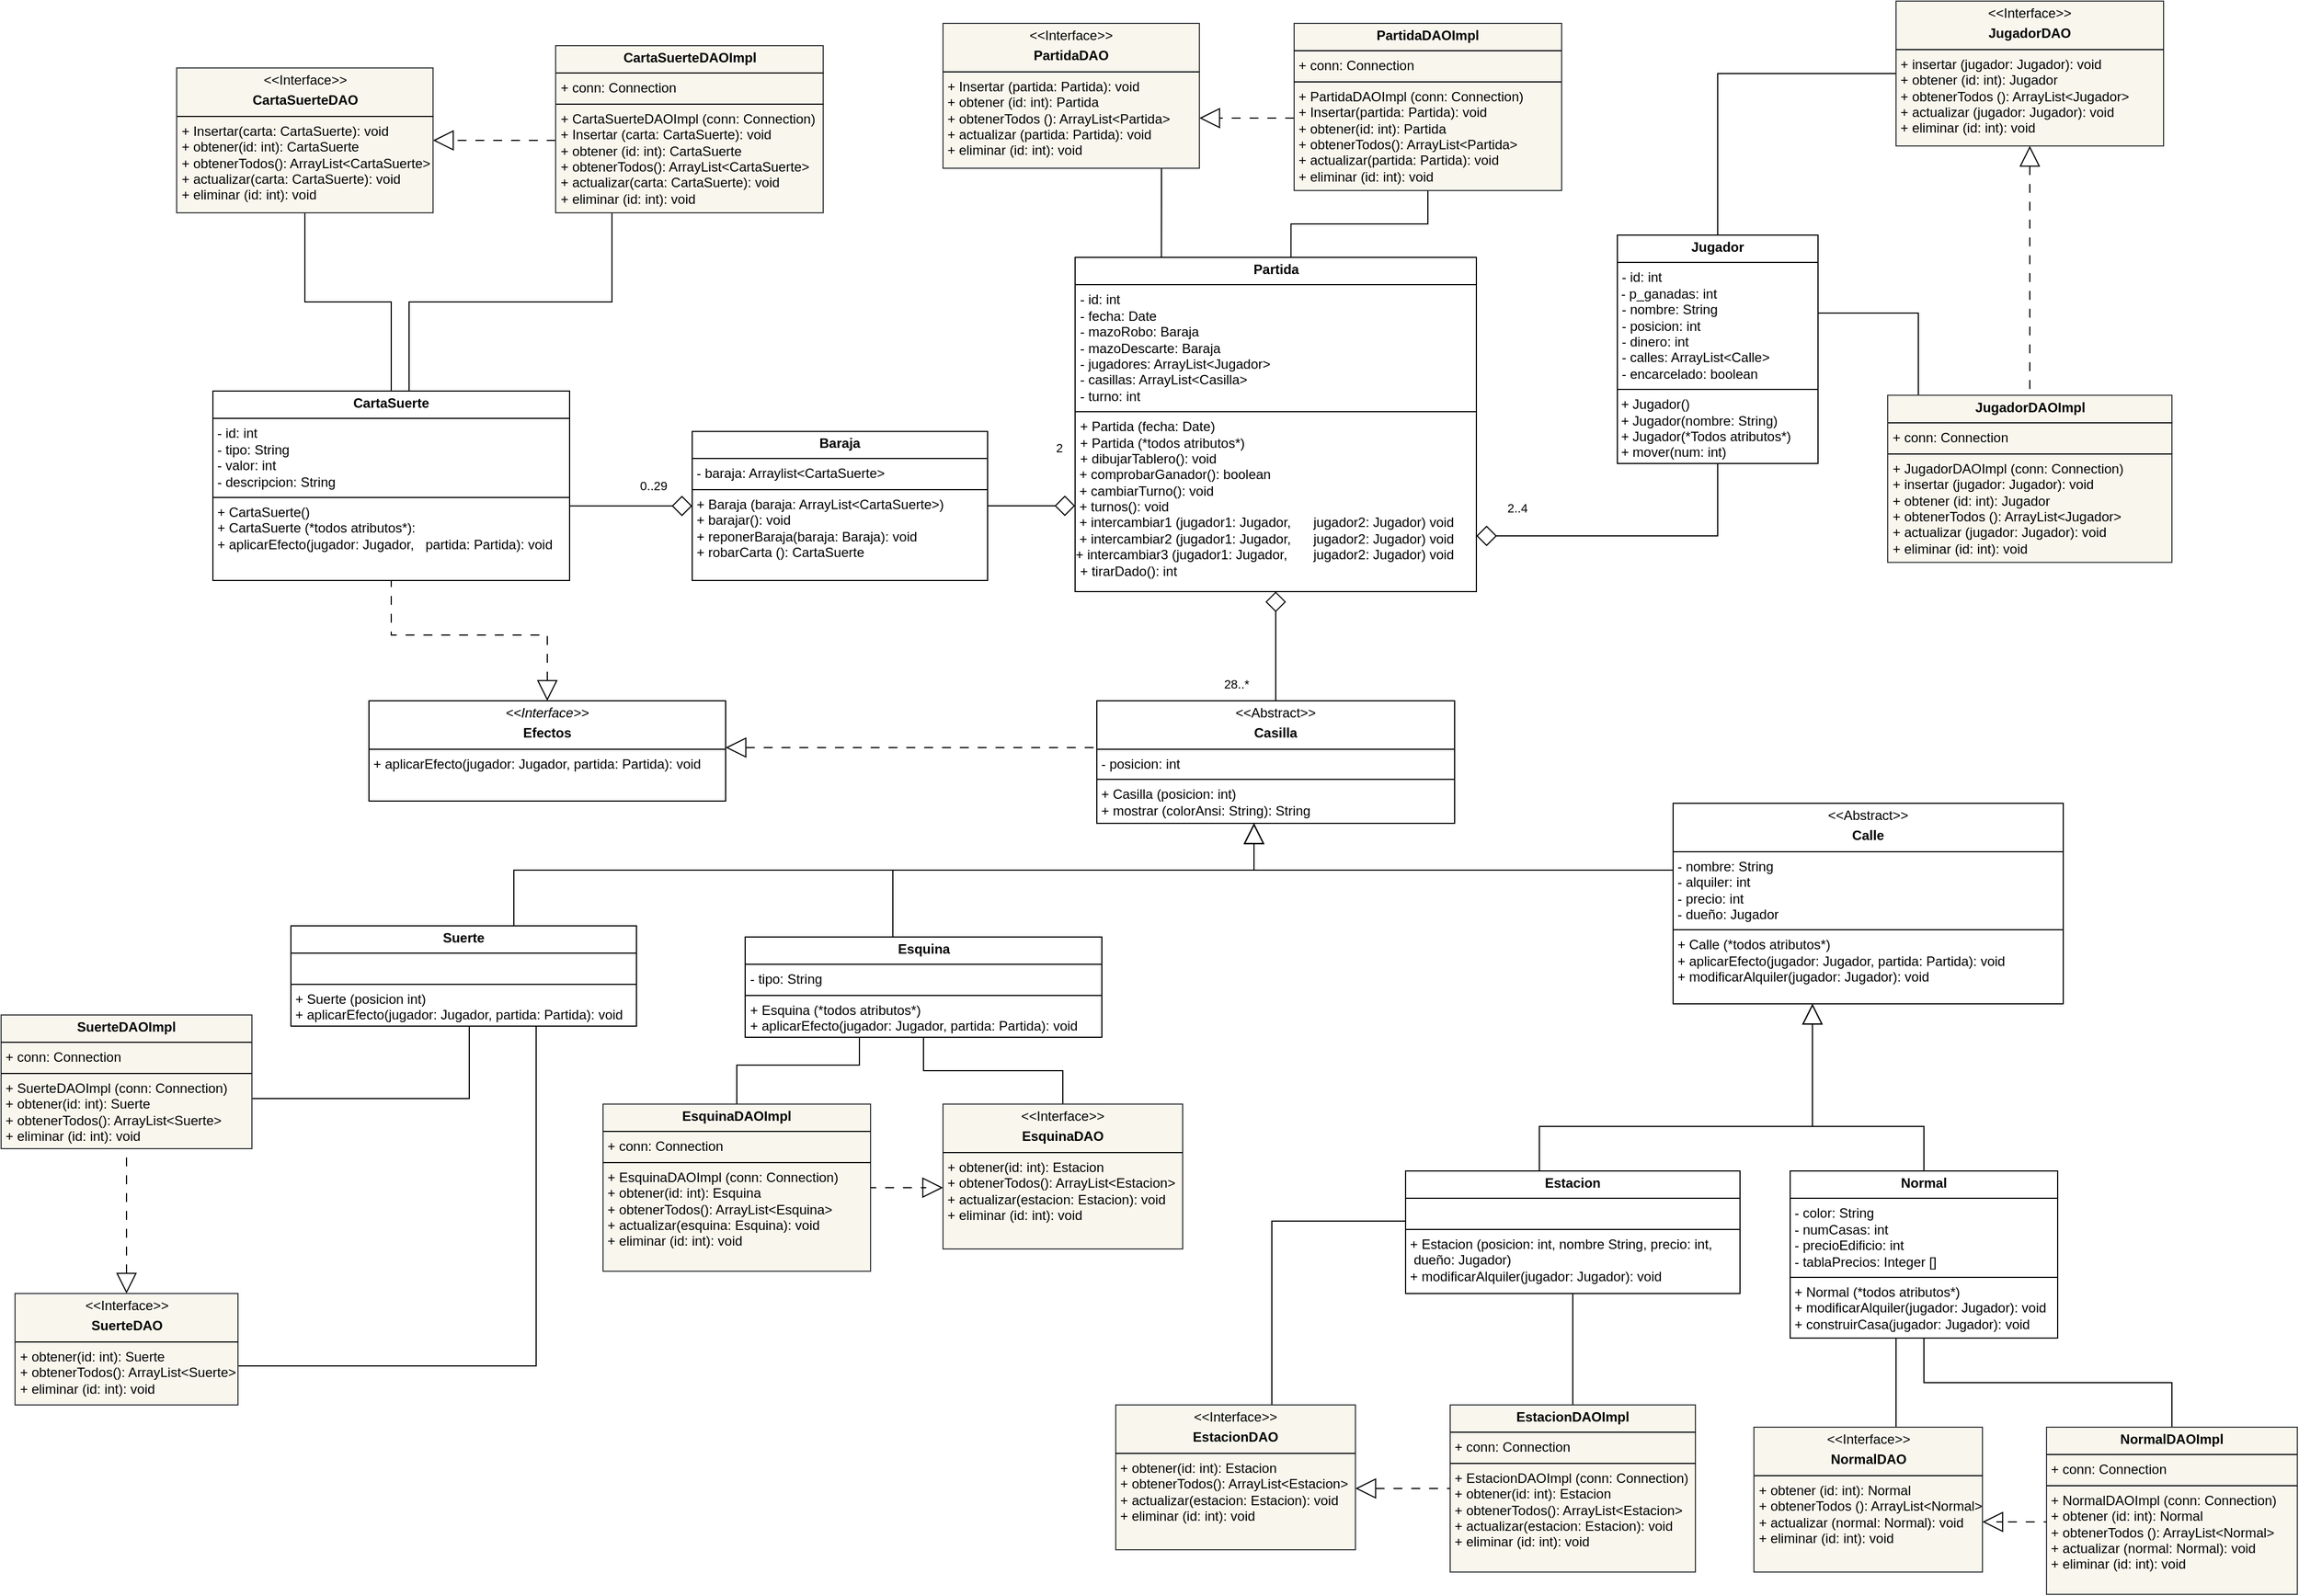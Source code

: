 <mxfile version="27.0.2">
  <diagram name="Página-1" id="XiR5am4uEXvmTYar8Qgd">
    <mxGraphModel dx="2492" dy="2010" grid="1" gridSize="10" guides="1" tooltips="1" connect="1" arrows="1" fold="1" page="1" pageScale="1" pageWidth="827" pageHeight="1169" math="0" shadow="0">
      <root>
        <mxCell id="0" />
        <mxCell id="1" parent="0" />
        <mxCell id="pmxXm__u79XP4FCr_Jww-42" style="edgeStyle=orthogonalEdgeStyle;shape=connector;rounded=0;orthogonalLoop=1;jettySize=auto;html=1;strokeColor=default;align=center;verticalAlign=middle;fontFamily=Helvetica;fontSize=11;fontColor=default;labelBackgroundColor=default;startSize=16;endArrow=none;endFill=0;endSize=16;" parent="1" source="Z4oVHTnzfggZo6-wI9r0-18" target="pmxXm__u79XP4FCr_Jww-25" edge="1">
          <mxGeometry relative="1" as="geometry">
            <Array as="points">
              <mxPoint x="830" y="-245" />
            </Array>
          </mxGeometry>
        </mxCell>
        <mxCell id="Z4oVHTnzfggZo6-wI9r0-18" value="&lt;p style=&quot;margin:0px;margin-top:4px;text-align:center;&quot;&gt;&lt;b&gt;Jugador&lt;/b&gt;&lt;/p&gt;&lt;hr size=&quot;1&quot; style=&quot;border-style:solid;&quot;&gt;&lt;p style=&quot;margin: 0px 0px 0px 4px;&quot;&gt;- id: int&lt;/p&gt;&lt;div&gt;&amp;nbsp;- p_ganadas: int&lt;/div&gt;&lt;p style=&quot;margin:0px;margin-left:4px;&quot;&gt;- nombre: String&lt;/p&gt;&lt;p style=&quot;margin:0px;margin-left:4px;&quot;&gt;- posicion: int&lt;/p&gt;&lt;p style=&quot;margin:0px;margin-left:4px;&quot;&gt;- dinero: int&lt;/p&gt;&lt;p style=&quot;margin:0px;margin-left:4px;&quot;&gt;- calles: ArrayList&amp;lt;Calle&amp;gt;&lt;/p&gt;&lt;p style=&quot;margin:0px;margin-left:4px;&quot;&gt;- encarcelado: boolean&lt;/p&gt;&lt;hr size=&quot;1&quot; style=&quot;border-style:solid;&quot;&gt;&amp;nbsp;+ Jugador()&lt;div&gt;&amp;nbsp;+ Jugador(nombre: String)&lt;br&gt;&lt;div&gt;&amp;nbsp;+ Jugador(*Todos atributos*)&lt;/div&gt;&lt;div&gt;&amp;nbsp;+ mover(num: int)&lt;p style=&quot;margin:0px;margin-left:4px;&quot;&gt;&lt;/p&gt;&lt;/div&gt;&lt;/div&gt;" style="verticalAlign=top;align=left;overflow=fill;html=1;whiteSpace=wrap;" parent="1" vertex="1">
          <mxGeometry x="740" y="-100" width="180" height="205" as="geometry" />
        </mxCell>
        <mxCell id="Z4oVHTnzfggZo6-wI9r0-19" value="&lt;p style=&quot;margin:0px;margin-top:4px;text-align:center;&quot;&gt;&lt;b&gt;CartaSuerte&lt;/b&gt;&lt;/p&gt;&lt;hr size=&quot;1&quot; style=&quot;border-style:solid;&quot;&gt;&lt;p style=&quot;margin:0px;margin-left:4px;&quot;&gt;- id: int&lt;/p&gt;&lt;p style=&quot;margin:0px;margin-left:4px;&quot;&gt;- tipo: String&lt;/p&gt;&lt;p style=&quot;margin:0px;margin-left:4px;&quot;&gt;- valor: int&lt;/p&gt;&lt;p style=&quot;margin:0px;margin-left:4px;&quot;&gt;- descripcion: String&lt;/p&gt;&lt;hr size=&quot;1&quot; style=&quot;border-style:solid;&quot;&gt;&lt;p style=&quot;margin:0px;margin-left:4px;&quot;&gt;+ CartaSuerte()&lt;/p&gt;&lt;p style=&quot;margin:0px;margin-left:4px;&quot;&gt;+ CartaSuerte (&lt;span style=&quot;background-color: initial;&quot;&gt;*todos atributos*&lt;/span&gt;&lt;span style=&quot;background-color: initial;&quot;&gt;):&lt;/span&gt;&lt;/p&gt;&lt;p style=&quot;margin:0px;margin-left:4px;&quot;&gt;+ aplicarEfecto(jugador: Jugador, &lt;span style=&quot;white-space: pre;&quot;&gt;&#x9;&lt;/span&gt;partida: Partida): void&lt;br&gt;&lt;/p&gt;&lt;p style=&quot;margin:0px;margin-left:4px;&quot;&gt;&lt;br&gt;&lt;/p&gt;&lt;p style=&quot;margin:0px;margin-left:4px;&quot;&gt;&lt;/p&gt;" style="verticalAlign=top;align=left;overflow=fill;html=1;whiteSpace=wrap;" parent="1" vertex="1">
          <mxGeometry x="-520" y="40" width="320" height="170" as="geometry" />
        </mxCell>
        <mxCell id="XypUHvtR2X1Q9s0CAqDa-8" style="edgeStyle=orthogonalEdgeStyle;shape=connector;rounded=0;orthogonalLoop=1;jettySize=auto;html=1;strokeColor=default;align=center;verticalAlign=middle;fontFamily=Helvetica;fontSize=11;fontColor=default;labelBackgroundColor=default;startSize=16;endArrow=none;endFill=1;endSize=16;startArrow=diamond;startFill=0;" parent="1" source="Z4oVHTnzfggZo6-wI9r0-20" target="Z4oVHTnzfggZo6-wI9r0-19" edge="1">
          <mxGeometry relative="1" as="geometry">
            <Array as="points">
              <mxPoint x="-90" y="153" />
              <mxPoint x="-90" y="153" />
            </Array>
          </mxGeometry>
        </mxCell>
        <mxCell id="Z4oVHTnzfggZo6-wI9r0-20" value="&lt;p style=&quot;margin:0px;margin-top:4px;text-align:center;&quot;&gt;&lt;b&gt;Baraja&lt;/b&gt;&lt;/p&gt;&lt;hr size=&quot;1&quot; style=&quot;border-style:solid;&quot;&gt;&lt;p style=&quot;margin:0px;margin-left:4px;&quot;&gt;- baraja: Arraylist&amp;lt;CartaSuerte&amp;gt;&lt;/p&gt;&lt;hr size=&quot;1&quot; style=&quot;border-style:solid;&quot;&gt;&lt;p style=&quot;margin:0px;margin-left:4px;&quot;&gt;&lt;span style=&quot;background-color: initial; color: light-dark(rgb(0, 0, 0), rgb(255, 255, 255));&quot;&gt;+ Baraja (baraja: ArrayList&amp;lt;CartaSuerte&amp;gt;)&lt;/span&gt;&lt;/p&gt;&lt;p style=&quot;margin:0px;margin-left:4px;&quot;&gt;&lt;span style=&quot;background-color: initial;&quot;&gt;+ barajar(): void&lt;/span&gt;&lt;/p&gt;&lt;p style=&quot;margin:0px;margin-left:4px;&quot;&gt;+ reponerBaraja(baraja: Baraja): void&lt;span style=&quot;background-color: initial;&quot;&gt;&lt;/span&gt;&lt;/p&gt;&lt;p style=&quot;margin:0px;margin-left:4px;&quot;&gt;+ robarCarta (): CartaSuerte&lt;/p&gt;&lt;p style=&quot;margin:0px;margin-left:4px;&quot;&gt;&lt;br&gt;&lt;/p&gt;" style="verticalAlign=top;align=left;overflow=fill;html=1;whiteSpace=wrap;" parent="1" vertex="1">
          <mxGeometry x="-90" y="76.25" width="265" height="133.75" as="geometry" />
        </mxCell>
        <mxCell id="Z4oVHTnzfggZo6-wI9r0-21" value="&lt;p style=&quot;margin:0px;margin-top:4px;text-align:center;&quot;&gt;&amp;lt;&amp;lt;Abstract&amp;gt;&amp;gt;&lt;/p&gt;&lt;p style=&quot;margin:0px;margin-top:4px;text-align:center;&quot;&gt;&lt;b&gt;Casilla&lt;/b&gt;&lt;/p&gt;&lt;hr size=&quot;1&quot; style=&quot;border-style:solid;&quot;&gt;&lt;p style=&quot;margin:0px;margin-left:4px;&quot;&gt;- posicion: int&lt;/p&gt;&lt;hr size=&quot;1&quot; style=&quot;border-style:solid;&quot;&gt;&lt;p style=&quot;margin:0px;margin-left:4px;&quot;&gt;+ Casilla (posicion: int)&lt;/p&gt;&lt;p style=&quot;margin:0px;margin-left:4px;&quot;&gt;+ mostrar (colorAnsi: String): String&lt;/p&gt;" style="verticalAlign=top;align=left;overflow=fill;html=1;whiteSpace=wrap;" parent="1" vertex="1">
          <mxGeometry x="273" y="318" width="321" height="110" as="geometry" />
        </mxCell>
        <mxCell id="XypUHvtR2X1Q9s0CAqDa-2" style="edgeStyle=orthogonalEdgeStyle;rounded=0;orthogonalLoop=1;jettySize=auto;html=1;endArrow=block;endFill=0;endSize=16;startSize=16;" parent="1" source="Z4oVHTnzfggZo6-wI9r0-22" target="Z4oVHTnzfggZo6-wI9r0-21" edge="1">
          <mxGeometry relative="1" as="geometry">
            <Array as="points">
              <mxPoint x="-250" y="470" />
              <mxPoint x="414" y="470" />
            </Array>
          </mxGeometry>
        </mxCell>
        <mxCell id="pmxXm__u79XP4FCr_Jww-46" value="" style="edgeStyle=orthogonalEdgeStyle;shape=connector;rounded=0;orthogonalLoop=1;jettySize=auto;html=1;strokeColor=default;align=center;verticalAlign=middle;fontFamily=Helvetica;fontSize=11;fontColor=default;labelBackgroundColor=default;startSize=16;endArrow=none;endFill=0;endSize=16;" parent="1" source="Z4oVHTnzfggZo6-wI9r0-22" target="pmxXm__u79XP4FCr_Jww-33" edge="1">
          <mxGeometry relative="1" as="geometry">
            <Array as="points">
              <mxPoint x="-230" y="915" />
            </Array>
          </mxGeometry>
        </mxCell>
        <mxCell id="Z4oVHTnzfggZo6-wI9r0-22" value="&lt;p style=&quot;margin:0px;margin-top:4px;text-align:center;&quot;&gt;&lt;b&gt;Suerte&lt;/b&gt;&lt;/p&gt;&lt;hr size=&quot;1&quot; style=&quot;border-style:solid;&quot;&gt;&lt;p style=&quot;margin:0px;margin-left:4px;&quot;&gt;&lt;br&gt;&lt;/p&gt;&lt;hr size=&quot;1&quot; style=&quot;border-style:solid;&quot;&gt;&lt;p style=&quot;margin:0px;margin-left:4px;&quot;&gt;+ Suerte (posicion int)&lt;/p&gt;&lt;p style=&quot;margin:0px;margin-left:4px;&quot;&gt;+ aplicarEfecto(jugador: Jugador, partida: Partida): void&lt;br&gt;&lt;br&gt;&lt;br&gt;&lt;/p&gt;&lt;p style=&quot;margin:0px;margin-left:4px;&quot;&gt;&lt;/p&gt;" style="verticalAlign=top;align=left;overflow=fill;html=1;whiteSpace=wrap;" parent="1" vertex="1">
          <mxGeometry x="-450" y="520" width="310" height="90" as="geometry" />
        </mxCell>
        <mxCell id="XypUHvtR2X1Q9s0CAqDa-3" style="edgeStyle=orthogonalEdgeStyle;shape=connector;rounded=0;orthogonalLoop=1;jettySize=auto;html=1;strokeColor=default;align=center;verticalAlign=middle;fontFamily=Helvetica;fontSize=11;fontColor=default;labelBackgroundColor=default;startSize=16;endArrow=block;endFill=0;endSize=16;" parent="1" source="Z4oVHTnzfggZo6-wI9r0-23" target="Z4oVHTnzfggZo6-wI9r0-21" edge="1">
          <mxGeometry relative="1" as="geometry">
            <Array as="points">
              <mxPoint x="90" y="470" />
              <mxPoint x="414" y="470" />
            </Array>
          </mxGeometry>
        </mxCell>
        <mxCell id="pmxXm__u79XP4FCr_Jww-44" style="edgeStyle=orthogonalEdgeStyle;shape=connector;rounded=0;orthogonalLoop=1;jettySize=auto;html=1;strokeColor=default;align=center;verticalAlign=middle;fontFamily=Helvetica;fontSize=11;fontColor=default;labelBackgroundColor=default;startSize=16;endArrow=none;endFill=0;endSize=16;" parent="1" source="Z4oVHTnzfggZo6-wI9r0-23" target="pmxXm__u79XP4FCr_Jww-31" edge="1">
          <mxGeometry relative="1" as="geometry" />
        </mxCell>
        <mxCell id="Z4oVHTnzfggZo6-wI9r0-23" value="&lt;p style=&quot;margin:0px;margin-top:4px;text-align:center;&quot;&gt;&lt;b&gt;Esquina&lt;/b&gt;&lt;/p&gt;&lt;hr size=&quot;1&quot; style=&quot;border-style:solid;&quot;&gt;&lt;p style=&quot;margin:0px;margin-left:4px;&quot;&gt;- tipo: String&lt;/p&gt;&lt;hr size=&quot;1&quot; style=&quot;border-style:solid;&quot;&gt;&lt;p style=&quot;margin:0px;margin-left:4px;&quot;&gt;+ Esquina (&lt;span style=&quot;background-color: initial;&quot;&gt;*todos atributos*&lt;/span&gt;&lt;span style=&quot;background-color: initial;&quot;&gt;)&lt;/span&gt;&lt;/p&gt;&lt;p style=&quot;margin:0px;margin-left:4px;&quot;&gt;+ aplicarEfecto(jugador: Jugador, partida: Partida): void&lt;br&gt;&lt;br&gt;&lt;/p&gt;&lt;p style=&quot;margin:0px;margin-left:4px;&quot;&gt;&lt;/p&gt;" style="verticalAlign=top;align=left;overflow=fill;html=1;whiteSpace=wrap;" parent="1" vertex="1">
          <mxGeometry x="-42.5" y="530" width="320" height="90" as="geometry" />
        </mxCell>
        <mxCell id="XypUHvtR2X1Q9s0CAqDa-4" style="edgeStyle=orthogonalEdgeStyle;shape=connector;rounded=0;orthogonalLoop=1;jettySize=auto;html=1;strokeColor=default;align=center;verticalAlign=middle;fontFamily=Helvetica;fontSize=11;fontColor=default;labelBackgroundColor=default;startSize=16;endArrow=block;endFill=0;endSize=16;" parent="1" source="Z4oVHTnzfggZo6-wI9r0-24" target="Z4oVHTnzfggZo6-wI9r0-21" edge="1">
          <mxGeometry relative="1" as="geometry">
            <Array as="points">
              <mxPoint x="414" y="470" />
            </Array>
          </mxGeometry>
        </mxCell>
        <mxCell id="Z4oVHTnzfggZo6-wI9r0-24" value="&lt;p style=&quot;margin:0px;margin-top:4px;text-align:center;&quot;&gt;&amp;lt;&amp;lt;Abstract&amp;gt;&amp;gt;&lt;/p&gt;&lt;p style=&quot;margin:0px;margin-top:4px;text-align:center;&quot;&gt;&lt;b&gt;Calle&lt;/b&gt;&lt;/p&gt;&lt;hr size=&quot;1&quot; style=&quot;border-style:solid;&quot;&gt;&lt;p style=&quot;margin:0px;margin-left:4px;&quot;&gt;- nombre: String&lt;/p&gt;&lt;p style=&quot;margin:0px;margin-left:4px;&quot;&gt;- alquiler: int&lt;/p&gt;&lt;p style=&quot;margin:0px;margin-left:4px;&quot;&gt;- precio: int&lt;/p&gt;&lt;p style=&quot;margin:0px;margin-left:4px;&quot;&gt;- dueño: Jugador&lt;/p&gt;&lt;hr size=&quot;1&quot; style=&quot;border-style:solid;&quot;&gt;&lt;p style=&quot;margin:0px;margin-left:4px;&quot;&gt;+ Calle (&lt;span style=&quot;background-color: initial;&quot;&gt;*todos atributos*&lt;/span&gt;&lt;span style=&quot;background-color: initial;&quot;&gt;)&lt;/span&gt;&lt;/p&gt;&lt;p style=&quot;margin:0px;margin-left:4px;&quot;&gt;+ aplicarEfecto(jugador: Jugador, partida: Partida): void&lt;span style=&quot;background-color: initial;&quot;&gt;&lt;/span&gt;&lt;/p&gt;&lt;p style=&quot;margin:0px;margin-left:4px;&quot;&gt;+ modificarAlquiler(jugador: Jugador): void&lt;/p&gt;&lt;p style=&quot;margin:0px;margin-left:4px;&quot;&gt;&lt;br&gt;&lt;/p&gt;" style="verticalAlign=top;align=left;overflow=fill;html=1;whiteSpace=wrap;" parent="1" vertex="1">
          <mxGeometry x="790" y="410" width="350" height="180" as="geometry" />
        </mxCell>
        <mxCell id="XypUHvtR2X1Q9s0CAqDa-5" style="edgeStyle=orthogonalEdgeStyle;shape=connector;rounded=0;orthogonalLoop=1;jettySize=auto;html=1;strokeColor=default;align=center;verticalAlign=middle;fontFamily=Helvetica;fontSize=11;fontColor=default;labelBackgroundColor=default;startSize=16;endArrow=block;endFill=0;endSize=16;" parent="1" source="Z4oVHTnzfggZo6-wI9r0-25" target="Z4oVHTnzfggZo6-wI9r0-24" edge="1">
          <mxGeometry relative="1" as="geometry">
            <mxPoint x="420" y="650" as="targetPoint" />
            <Array as="points">
              <mxPoint x="670" y="700" />
              <mxPoint x="915" y="700" />
            </Array>
          </mxGeometry>
        </mxCell>
        <mxCell id="pmxXm__u79XP4FCr_Jww-48" style="edgeStyle=orthogonalEdgeStyle;shape=connector;rounded=0;orthogonalLoop=1;jettySize=auto;html=1;strokeColor=default;align=center;verticalAlign=middle;fontFamily=Helvetica;fontSize=11;fontColor=default;labelBackgroundColor=default;startSize=16;endArrow=none;endFill=0;endSize=16;" parent="1" source="Z4oVHTnzfggZo6-wI9r0-25" target="pmxXm__u79XP4FCr_Jww-29" edge="1">
          <mxGeometry relative="1" as="geometry">
            <Array as="points">
              <mxPoint x="430" y="785" />
            </Array>
          </mxGeometry>
        </mxCell>
        <mxCell id="Z4oVHTnzfggZo6-wI9r0-25" value="&lt;p style=&quot;margin:0px;margin-top:4px;text-align:center;&quot;&gt;&lt;b&gt;Estacion&lt;/b&gt;&lt;/p&gt;&lt;hr size=&quot;1&quot; style=&quot;border-style:solid;&quot;&gt;&lt;p style=&quot;margin:0px;margin-left:4px;&quot;&gt;&lt;br&gt;&lt;/p&gt;&lt;hr size=&quot;1&quot; style=&quot;border-style:solid;&quot;&gt;&lt;p style=&quot;margin:0px;margin-left:4px;&quot;&gt;+ Estacion (posicion: int, nombre String, precio: int,&amp;nbsp; &amp;nbsp; &amp;nbsp; &amp;nbsp;dueño: Jugador)&lt;/p&gt;&lt;p style=&quot;margin:0px;margin-left:4px;&quot;&gt;+ modificarAlquiler(jugador: Jugador): void&lt;/p&gt;&lt;p style=&quot;margin:0px;margin-left:4px;&quot;&gt;&lt;br&gt;&lt;/p&gt;&lt;p style=&quot;margin:0px;margin-left:4px;&quot;&gt;&lt;/p&gt;" style="verticalAlign=top;align=left;overflow=fill;html=1;whiteSpace=wrap;" parent="1" vertex="1">
          <mxGeometry x="550" y="740" width="300" height="110" as="geometry" />
        </mxCell>
        <mxCell id="XypUHvtR2X1Q9s0CAqDa-6" style="edgeStyle=orthogonalEdgeStyle;shape=connector;rounded=0;orthogonalLoop=1;jettySize=auto;html=1;strokeColor=default;align=center;verticalAlign=middle;fontFamily=Helvetica;fontSize=11;fontColor=default;labelBackgroundColor=default;startSize=16;endArrow=block;endFill=0;endSize=16;" parent="1" source="Z4oVHTnzfggZo6-wI9r0-27" target="Z4oVHTnzfggZo6-wI9r0-24" edge="1">
          <mxGeometry relative="1" as="geometry">
            <mxPoint x="420" y="650" as="targetPoint" />
            <Array as="points">
              <mxPoint x="1015" y="700" />
              <mxPoint x="915" y="700" />
            </Array>
          </mxGeometry>
        </mxCell>
        <mxCell id="pmxXm__u79XP4FCr_Jww-50" value="" style="edgeStyle=orthogonalEdgeStyle;shape=connector;rounded=0;orthogonalLoop=1;jettySize=auto;html=1;strokeColor=default;align=center;verticalAlign=middle;fontFamily=Helvetica;fontSize=11;fontColor=default;labelBackgroundColor=default;startSize=16;endArrow=none;endFill=0;endSize=16;" parent="1" source="Z4oVHTnzfggZo6-wI9r0-27" target="pmxXm__u79XP4FCr_Jww-27" edge="1">
          <mxGeometry relative="1" as="geometry">
            <Array as="points">
              <mxPoint x="990" y="925" />
              <mxPoint x="990" y="925" />
            </Array>
          </mxGeometry>
        </mxCell>
        <mxCell id="Z4oVHTnzfggZo6-wI9r0-27" value="&lt;p style=&quot;margin:0px;margin-top:4px;text-align:center;&quot;&gt;&lt;b&gt;Normal&lt;/b&gt;&lt;/p&gt;&lt;hr size=&quot;1&quot; style=&quot;border-style:solid;&quot;&gt;&lt;p style=&quot;margin:0px;margin-left:4px;&quot;&gt;- color: String&lt;/p&gt;&lt;p style=&quot;margin:0px;margin-left:4px;&quot;&gt;- numCasas: int&lt;/p&gt;&lt;p style=&quot;margin:0px;margin-left:4px;&quot;&gt;- precioEdificio: int&lt;/p&gt;&lt;p style=&quot;margin:0px;margin-left:4px;&quot;&gt;- tablaPrecios: Integer []&lt;/p&gt;&lt;hr size=&quot;1&quot; style=&quot;border-style:solid;&quot;&gt;&lt;p style=&quot;margin:0px;margin-left:4px;&quot;&gt;+ Normal (&lt;span style=&quot;background-color: initial;&quot;&gt;*todos atributos*&lt;/span&gt;&lt;span style=&quot;background-color: initial;&quot;&gt;)&lt;/span&gt;&lt;/p&gt;&lt;p style=&quot;margin:0px;margin-left:4px;&quot;&gt;+ modificarAlquiler(jugador: Jugador): void&lt;/p&gt;&lt;p style=&quot;margin:0px;margin-left:4px;&quot;&gt;+ construirCasa(jugador: Jugador): void&lt;/p&gt;&lt;p style=&quot;margin:0px;margin-left:4px;&quot;&gt;&lt;br&gt;&lt;/p&gt;" style="verticalAlign=top;align=left;overflow=fill;html=1;whiteSpace=wrap;" parent="1" vertex="1">
          <mxGeometry x="895" y="740" width="240" height="150" as="geometry" />
        </mxCell>
        <mxCell id="XypUHvtR2X1Q9s0CAqDa-9" style="edgeStyle=orthogonalEdgeStyle;shape=connector;rounded=0;orthogonalLoop=1;jettySize=auto;html=1;strokeColor=default;align=center;verticalAlign=middle;fontFamily=Helvetica;fontSize=11;fontColor=default;labelBackgroundColor=default;startSize=16;endArrow=none;endFill=1;endSize=16;startArrow=diamond;startFill=0;" parent="1" source="_DOTibDQbM-wBAo8qjBx-1" target="Z4oVHTnzfggZo6-wI9r0-20" edge="1">
          <mxGeometry relative="1" as="geometry">
            <Array as="points">
              <mxPoint x="210" y="143" />
              <mxPoint x="210" y="143" />
            </Array>
          </mxGeometry>
        </mxCell>
        <mxCell id="XypUHvtR2X1Q9s0CAqDa-10" value="" style="edgeStyle=orthogonalEdgeStyle;shape=connector;rounded=0;orthogonalLoop=1;jettySize=auto;html=1;strokeColor=default;align=center;verticalAlign=middle;fontFamily=Helvetica;fontSize=11;fontColor=default;labelBackgroundColor=default;startSize=16;endArrow=none;endFill=1;endSize=16;startFill=0;startArrow=diamond;" parent="1" source="_DOTibDQbM-wBAo8qjBx-1" target="Z4oVHTnzfggZo6-wI9r0-21" edge="1">
          <mxGeometry relative="1" as="geometry" />
        </mxCell>
        <mxCell id="XypUHvtR2X1Q9s0CAqDa-11" style="edgeStyle=orthogonalEdgeStyle;shape=connector;rounded=0;orthogonalLoop=1;jettySize=auto;html=1;strokeColor=default;align=center;verticalAlign=middle;fontFamily=Helvetica;fontSize=11;fontColor=default;labelBackgroundColor=default;startSize=16;endArrow=diamond;endFill=0;endSize=16;startFill=0;startArrow=none;" parent="1" source="Z4oVHTnzfggZo6-wI9r0-18" target="_DOTibDQbM-wBAo8qjBx-1" edge="1">
          <mxGeometry relative="1" as="geometry">
            <mxPoint x="600" y="150" as="targetPoint" />
            <Array as="points">
              <mxPoint x="510" y="170" />
              <mxPoint x="510" y="170" />
            </Array>
          </mxGeometry>
        </mxCell>
        <mxCell id="_DOTibDQbM-wBAo8qjBx-1" value="&lt;p style=&quot;margin:0px;margin-top:4px;text-align:center;&quot;&gt;&lt;b&gt;Partida&lt;/b&gt;&lt;/p&gt;&lt;hr size=&quot;1&quot; style=&quot;border-style:solid;&quot;&gt;&lt;p style=&quot;margin:0px;margin-left:4px;&quot;&gt;- id: int&lt;/p&gt;&lt;p style=&quot;margin:0px;margin-left:4px;&quot;&gt;- fecha: Date&lt;/p&gt;&lt;p style=&quot;margin:0px;margin-left:4px;&quot;&gt;- mazoRobo: Baraja&lt;/p&gt;&lt;p style=&quot;margin:0px;margin-left:4px;&quot;&gt;- mazoDescarte: Baraja&lt;/p&gt;&lt;p style=&quot;margin:0px;margin-left:4px;&quot;&gt;- jugadores: ArrayList&amp;lt;Jugador&amp;gt;&lt;/p&gt;&lt;p style=&quot;margin:0px;margin-left:4px;&quot;&gt;- casillas: ArrayList&amp;lt;Casilla&amp;gt;&lt;/p&gt;&lt;p style=&quot;margin:0px;margin-left:4px;&quot;&gt;- turno: int&lt;/p&gt;&lt;hr size=&quot;1&quot; style=&quot;border-style:solid;&quot;&gt;&lt;p style=&quot;margin:0px;margin-left:4px;&quot;&gt;+ Partida (fecha: Date)&lt;/p&gt;&lt;p style=&quot;margin:0px;margin-left:4px;&quot;&gt;+ Partida (*todos atributos*)&lt;/p&gt;&lt;p style=&quot;margin: 0px 0px 0px 4px;&quot;&gt;+ dibujarTablero(): void&lt;/p&gt;&lt;div&gt;&amp;nbsp;+ comprobarGanador(): boolean&lt;/div&gt;&lt;div&gt;&amp;nbsp;+&lt;span style=&quot;background-color: transparent; color: light-dark(rgb(0, 0, 0), rgb(255, 255, 255));&quot;&gt;&amp;nbsp;cambiarTurno(): void&lt;/span&gt;&lt;/div&gt;&lt;div&gt;&lt;span style=&quot;background-color: transparent; color: light-dark(rgb(0, 0, 0), rgb(255, 255, 255));&quot;&gt;&amp;nbsp;+ turnos(): void&lt;/span&gt;&lt;/div&gt;&lt;div&gt;&amp;nbsp;+ intercambiar1 (jugador1: Jugador, &lt;span style=&quot;white-space: pre;&quot;&gt;&#x9;&lt;/span&gt;jugador2: Jugador) void&lt;/div&gt;&lt;div&gt;&amp;nbsp;&lt;span style=&quot;background-color: transparent; color: light-dark(rgb(0, 0, 0), rgb(255, 255, 255));&quot;&gt;+ intercambiar2 (jugador1: Jugador,&lt;/span&gt;&lt;span style=&quot;background-color: transparent; color: light-dark(rgb(0, 0, 0), rgb(255, 255, 255));&quot;&gt;&amp;nbsp;&lt;/span&gt;&lt;span style=&quot;background-color: transparent; color: light-dark(rgb(0, 0, 0), rgb(255, 255, 255)); white-space: pre;&quot;&gt;&#x9;&lt;/span&gt;&lt;span style=&quot;background-color: transparent; color: light-dark(rgb(0, 0, 0), rgb(255, 255, 255));&quot;&gt;jugador2: Jugador) void&lt;/span&gt;&lt;/div&gt;&lt;div&gt;+ intercambiar3 (jugador1: Jugador,&amp;nbsp;&lt;span style=&quot;white-space: pre;&quot;&gt;&#x9;&lt;/span&gt;jugador2: Jugador) void&lt;span style=&quot;background-color: transparent; color: light-dark(rgb(0, 0, 0), rgb(255, 255, 255));&quot;&gt;&lt;/span&gt;&lt;/div&gt;&lt;p style=&quot;margin:0px;margin-left:4px;&quot;&gt;+ tirarDado(): int&lt;/p&gt;&lt;p style=&quot;margin:0px;margin-left:4px;&quot;&gt;&lt;br&gt;&lt;/p&gt;&lt;p style=&quot;margin:0px;margin-left:4px;&quot;&gt;&lt;br&gt;&lt;/p&gt;" style="verticalAlign=top;align=left;overflow=fill;html=1;whiteSpace=wrap;" parent="1" vertex="1">
          <mxGeometry x="253.5" y="-80" width="360" height="300" as="geometry" />
        </mxCell>
        <mxCell id="XypUHvtR2X1Q9s0CAqDa-12" value="" style="edgeStyle=orthogonalEdgeStyle;shape=connector;rounded=0;orthogonalLoop=1;jettySize=auto;html=1;strokeColor=default;align=center;verticalAlign=middle;fontFamily=Helvetica;fontSize=11;fontColor=default;labelBackgroundColor=default;startSize=16;endArrow=none;endFill=0;endSize=16;dashed=1;dashPattern=8 8;startArrow=block;startFill=0;" parent="1" source="XypUHvtR2X1Q9s0CAqDa-1" target="Z4oVHTnzfggZo6-wI9r0-19" edge="1">
          <mxGeometry relative="1" as="geometry" />
        </mxCell>
        <mxCell id="XypUHvtR2X1Q9s0CAqDa-15" style="edgeStyle=orthogonalEdgeStyle;shape=connector;rounded=0;orthogonalLoop=1;jettySize=auto;html=1;strokeColor=default;align=center;verticalAlign=middle;fontFamily=Helvetica;fontSize=11;fontColor=default;labelBackgroundColor=default;startSize=16;endArrow=none;endFill=0;endSize=16;dashed=1;dashPattern=8 8;startArrow=block;startFill=0;" parent="1" source="XypUHvtR2X1Q9s0CAqDa-1" target="Z4oVHTnzfggZo6-wI9r0-21" edge="1">
          <mxGeometry relative="1" as="geometry">
            <Array as="points">
              <mxPoint x="90" y="360" />
              <mxPoint x="90" y="360" />
            </Array>
          </mxGeometry>
        </mxCell>
        <mxCell id="XypUHvtR2X1Q9s0CAqDa-1" value="&lt;p style=&quot;margin:0px;margin-top:4px;text-align:center;&quot;&gt;&lt;i&gt;&amp;lt;&amp;lt;Interface&amp;gt;&amp;gt;&lt;/i&gt;&lt;/p&gt;&lt;p style=&quot;margin:0px;margin-top:4px;text-align:center;&quot;&gt;&lt;b&gt;Efectos&lt;/b&gt;&lt;/p&gt;&lt;hr size=&quot;1&quot; style=&quot;border-style:solid;&quot;&gt;&lt;p style=&quot;margin:0px;margin-left:4px;&quot;&gt;+ aplicarEfecto(jugador: Jugador, partida: Partida): void&lt;br&gt;&lt;br&gt;&lt;/p&gt;" style="verticalAlign=top;align=left;overflow=fill;html=1;whiteSpace=wrap;" parent="1" vertex="1">
          <mxGeometry x="-380" y="318" width="320" height="90" as="geometry" />
        </mxCell>
        <mxCell id="XypUHvtR2X1Q9s0CAqDa-16" value="2..4" style="text;html=1;align=center;verticalAlign=middle;resizable=0;points=[];autosize=1;strokeColor=none;fillColor=none;fontFamily=Helvetica;fontSize=11;fontColor=default;labelBackgroundColor=default;" parent="1" vertex="1">
          <mxGeometry x="630" y="130" width="40" height="30" as="geometry" />
        </mxCell>
        <mxCell id="XypUHvtR2X1Q9s0CAqDa-18" value="2" style="text;html=1;align=center;verticalAlign=middle;resizable=0;points=[];autosize=1;strokeColor=none;fillColor=none;fontFamily=Helvetica;fontSize=11;fontColor=default;labelBackgroundColor=default;" parent="1" vertex="1">
          <mxGeometry x="223.5" y="76.25" width="30" height="30" as="geometry" />
        </mxCell>
        <mxCell id="XypUHvtR2X1Q9s0CAqDa-19" value="0..29" style="text;html=1;align=center;verticalAlign=middle;resizable=0;points=[];autosize=1;strokeColor=none;fillColor=none;fontFamily=Helvetica;fontSize=11;fontColor=default;labelBackgroundColor=default;" parent="1" vertex="1">
          <mxGeometry x="-150" y="110" width="50" height="30" as="geometry" />
        </mxCell>
        <mxCell id="XypUHvtR2X1Q9s0CAqDa-20" value="28..*" style="text;html=1;align=center;verticalAlign=middle;resizable=0;points=[];autosize=1;strokeColor=none;fillColor=none;fontFamily=Helvetica;fontSize=11;fontColor=default;labelBackgroundColor=default;" parent="1" vertex="1">
          <mxGeometry x="372.5" y="288" width="50" height="30" as="geometry" />
        </mxCell>
        <mxCell id="pmxXm__u79XP4FCr_Jww-35" style="edgeStyle=orthogonalEdgeStyle;rounded=0;orthogonalLoop=1;jettySize=auto;html=1;endSize=16;startSize=16;endArrow=block;endFill=0;dashed=1;dashPattern=8 8;" parent="1" source="pmxXm__u79XP4FCr_Jww-4" target="pmxXm__u79XP4FCr_Jww-5" edge="1">
          <mxGeometry relative="1" as="geometry">
            <Array as="points">
              <mxPoint x="-242.5" y="-185" />
              <mxPoint x="-242.5" y="-185" />
            </Array>
          </mxGeometry>
        </mxCell>
        <mxCell id="pmxXm__u79XP4FCr_Jww-53" style="edgeStyle=orthogonalEdgeStyle;shape=connector;rounded=0;orthogonalLoop=1;jettySize=auto;html=1;strokeColor=default;align=center;verticalAlign=middle;fontFamily=Helvetica;fontSize=11;fontColor=default;labelBackgroundColor=default;startSize=16;endArrow=none;endFill=0;endSize=16;entryX=0.55;entryY=0;entryDx=0;entryDy=0;entryPerimeter=0;" parent="1" source="pmxXm__u79XP4FCr_Jww-4" target="Z4oVHTnzfggZo6-wI9r0-19" edge="1">
          <mxGeometry relative="1" as="geometry">
            <Array as="points">
              <mxPoint x="-162" y="-40" />
              <mxPoint x="-344" y="-40" />
            </Array>
            <mxPoint x="-162.5" y="-50" as="targetPoint" />
          </mxGeometry>
        </mxCell>
        <mxCell id="pmxXm__u79XP4FCr_Jww-4" value="&lt;p style=&quot;margin:0px;margin-top:4px;text-align:center;&quot;&gt;&lt;b&gt;CartaSuerteDAOImpl&lt;/b&gt;&lt;/p&gt;&lt;hr size=&quot;1&quot; style=&quot;border-style:solid;&quot;&gt;&lt;p style=&quot;margin:0px;margin-left:4px;&quot;&gt;+ conn: Connection&lt;/p&gt;&lt;hr size=&quot;1&quot; style=&quot;border-style:solid;&quot;&gt;&lt;p style=&quot;margin: 0px 0px 0px 4px;&quot;&gt;&lt;span style=&quot;background-color: initial;&quot;&gt;+ CartaSuerteDAOImpl (conn: Connection)&lt;/span&gt;&lt;/p&gt;&lt;p style=&quot;margin: 0px 0px 0px 4px;&quot;&gt;&lt;span style=&quot;background-color: initial;&quot;&gt;+ Insertar (carta: CartaSuerte): void&lt;/span&gt;&lt;/p&gt;&lt;p style=&quot;margin: 0px 0px 0px 4px;&quot;&gt;&lt;span style=&quot;background-color: initial;&quot;&gt;+ obtener (id: int): CartaSuerte&lt;/span&gt;&lt;/p&gt;&lt;p style=&quot;margin: 0px 0px 0px 4px;&quot;&gt;&lt;span style=&quot;background-color: initial;&quot;&gt;+ obtenerTodos(): ArrayList&amp;lt;CartaSuerte&amp;gt;&lt;/span&gt;&lt;/p&gt;&lt;p style=&quot;margin: 0px 0px 0px 4px;&quot;&gt;&lt;span style=&quot;background-color: initial;&quot;&gt;+ actualizar(carta: CartaSuerte): void&lt;/span&gt;&lt;/p&gt;&lt;p style=&quot;margin: 0px 0px 0px 4px;&quot;&gt;&lt;span style=&quot;background-color: initial;&quot;&gt;+ eliminar (id: int): void&lt;/span&gt;&lt;/p&gt;" style="verticalAlign=top;align=left;overflow=fill;html=1;whiteSpace=wrap;fillColor=#f9f7ed;strokeColor=#36393d;" parent="1" vertex="1">
          <mxGeometry x="-212.5" y="-270" width="240" height="150" as="geometry" />
        </mxCell>
        <mxCell id="pmxXm__u79XP4FCr_Jww-36" style="edgeStyle=orthogonalEdgeStyle;shape=connector;rounded=0;orthogonalLoop=1;jettySize=auto;html=1;strokeColor=default;align=center;verticalAlign=middle;fontFamily=Helvetica;fontSize=11;fontColor=default;labelBackgroundColor=default;startSize=16;endArrow=none;endFill=0;endSize=16;" parent="1" source="pmxXm__u79XP4FCr_Jww-5" target="Z4oVHTnzfggZo6-wI9r0-19" edge="1">
          <mxGeometry relative="1" as="geometry">
            <Array as="points" />
          </mxGeometry>
        </mxCell>
        <mxCell id="pmxXm__u79XP4FCr_Jww-5" value="&lt;p style=&quot;margin:0px;margin-top:4px;text-align:center;&quot;&gt;&amp;lt;&amp;lt;Interface&amp;gt;&amp;gt;&lt;/p&gt;&lt;p style=&quot;margin:0px;margin-top:4px;text-align:center;&quot;&gt;&lt;b&gt;CartaSuerteDAO&lt;/b&gt;&lt;/p&gt;&lt;hr size=&quot;1&quot; style=&quot;border-style:solid;&quot;&gt;&lt;p style=&quot;margin: 0px 0px 0px 4px;&quot;&gt;&lt;span style=&quot;background-color: initial;&quot;&gt;+ Insertar(carta: CartaSuerte): void&lt;/span&gt;&lt;/p&gt;&lt;p style=&quot;margin: 0px 0px 0px 4px;&quot;&gt;&lt;span style=&quot;background-color: initial;&quot;&gt;+ obtener(id: int): CartaSuerte&lt;/span&gt;&lt;/p&gt;&lt;p style=&quot;margin: 0px 0px 0px 4px;&quot;&gt;&lt;span style=&quot;background-color: initial;&quot;&gt;+ obtenerTodos(): ArrayList&amp;lt;CartaSuerte&amp;gt;&lt;/span&gt;&lt;/p&gt;&lt;p style=&quot;margin: 0px 0px 0px 4px;&quot;&gt;&lt;span style=&quot;background-color: initial;&quot;&gt;+ actualizar(carta: CartaSuerte): void&lt;/span&gt;&lt;/p&gt;&lt;p style=&quot;margin: 0px 0px 0px 4px;&quot;&gt;&lt;span style=&quot;background-color: initial;&quot;&gt;+ eliminar (id: int): void&lt;/span&gt;&lt;/p&gt;" style="verticalAlign=top;align=left;overflow=fill;html=1;whiteSpace=wrap;fillColor=#f9f7ed;strokeColor=#36393d;" parent="1" vertex="1">
          <mxGeometry x="-552.5" y="-250" width="230" height="130" as="geometry" />
        </mxCell>
        <mxCell id="pmxXm__u79XP4FCr_Jww-41" value="" style="edgeStyle=orthogonalEdgeStyle;shape=connector;rounded=0;orthogonalLoop=1;jettySize=auto;html=1;strokeColor=default;align=center;verticalAlign=middle;fontFamily=Helvetica;fontSize=11;fontColor=default;labelBackgroundColor=default;startSize=16;endArrow=block;endFill=0;endSize=16;startArrow=none;startFill=0;dashed=1;dashPattern=8 8;" parent="1" source="pmxXm__u79XP4FCr_Jww-22" target="pmxXm__u79XP4FCr_Jww-23" edge="1">
          <mxGeometry relative="1" as="geometry">
            <Array as="points">
              <mxPoint x="422.5" y="-205" />
              <mxPoint x="422.5" y="-205" />
            </Array>
          </mxGeometry>
        </mxCell>
        <mxCell id="pmxXm__u79XP4FCr_Jww-55" style="edgeStyle=orthogonalEdgeStyle;shape=connector;rounded=0;orthogonalLoop=1;jettySize=auto;html=1;strokeColor=default;align=center;verticalAlign=middle;fontFamily=Helvetica;fontSize=11;fontColor=default;labelBackgroundColor=default;startSize=16;endArrow=none;endFill=0;endSize=16;entryX=0.538;entryY=0;entryDx=0;entryDy=0;entryPerimeter=0;" parent="1" source="pmxXm__u79XP4FCr_Jww-22" target="_DOTibDQbM-wBAo8qjBx-1" edge="1">
          <mxGeometry relative="1" as="geometry">
            <mxPoint x="421.5" y="-90" as="targetPoint" />
          </mxGeometry>
        </mxCell>
        <mxCell id="pmxXm__u79XP4FCr_Jww-22" value="&lt;p style=&quot;margin:0px;margin-top:4px;text-align:center;&quot;&gt;&lt;b&gt;PartidaDAOImpl&lt;/b&gt;&lt;/p&gt;&lt;hr size=&quot;1&quot; style=&quot;border-style:solid;&quot;&gt;&lt;p style=&quot;margin:0px;margin-left:4px;&quot;&gt;+ conn: Connection&lt;/p&gt;&lt;hr size=&quot;1&quot; style=&quot;border-style:solid;&quot;&gt;&lt;p style=&quot;margin: 0px 0px 0px 4px;&quot;&gt;&lt;span style=&quot;background-color: initial;&quot;&gt;+ PartidaDAOImpl (conn: Connection)&lt;/span&gt;&lt;/p&gt;&lt;p style=&quot;margin: 0px 0px 0px 4px;&quot;&gt;&lt;span style=&quot;background-color: initial;&quot;&gt;+ Insertar(partida: Partida): void&lt;/span&gt;&lt;/p&gt;&lt;p style=&quot;margin: 0px 0px 0px 4px;&quot;&gt;&lt;span style=&quot;background-color: initial;&quot;&gt;+ obtener(id: int): Partida&lt;/span&gt;&lt;/p&gt;&lt;p style=&quot;margin: 0px 0px 0px 4px;&quot;&gt;&lt;span style=&quot;background-color: initial;&quot;&gt;+ obtenerTodos(): ArrayList&amp;lt;Partida&amp;gt;&lt;/span&gt;&lt;/p&gt;&lt;p style=&quot;margin: 0px 0px 0px 4px;&quot;&gt;&lt;span style=&quot;background-color: initial;&quot;&gt;+ actualizar(partida: Partida): void&lt;/span&gt;&lt;/p&gt;&lt;p style=&quot;margin: 0px 0px 0px 4px;&quot;&gt;&lt;span style=&quot;background-color: initial;&quot;&gt;+ eliminar (id: int): void&lt;/span&gt;&lt;/p&gt;" style="verticalAlign=top;align=left;overflow=fill;html=1;whiteSpace=wrap;fillColor=#f9f7ed;strokeColor=#36393d;" parent="1" vertex="1">
          <mxGeometry x="450" y="-290" width="240" height="150" as="geometry" />
        </mxCell>
        <mxCell id="pmxXm__u79XP4FCr_Jww-40" value="" style="edgeStyle=orthogonalEdgeStyle;shape=connector;rounded=0;orthogonalLoop=1;jettySize=auto;html=1;strokeColor=default;align=center;verticalAlign=middle;fontFamily=Helvetica;fontSize=11;fontColor=default;labelBackgroundColor=default;startSize=16;endArrow=none;endFill=0;endSize=16;entryX=0.215;entryY=0;entryDx=0;entryDy=0;entryPerimeter=0;" parent="1" source="pmxXm__u79XP4FCr_Jww-23" target="_DOTibDQbM-wBAo8qjBx-1" edge="1">
          <mxGeometry relative="1" as="geometry">
            <Array as="points">
              <mxPoint x="331" y="-130" />
              <mxPoint x="331" y="-130" />
            </Array>
            <mxPoint x="357.5" y="-90" as="targetPoint" />
          </mxGeometry>
        </mxCell>
        <mxCell id="pmxXm__u79XP4FCr_Jww-23" value="&lt;p style=&quot;margin:0px;margin-top:4px;text-align:center;&quot;&gt;&amp;lt;&amp;lt;Interface&amp;gt;&amp;gt;&lt;/p&gt;&lt;p style=&quot;margin:0px;margin-top:4px;text-align:center;&quot;&gt;&lt;b&gt;PartidaDAO&lt;/b&gt;&lt;/p&gt;&lt;hr size=&quot;1&quot; style=&quot;border-style:solid;&quot;&gt;&lt;p style=&quot;margin: 0px 0px 0px 4px;&quot;&gt;&lt;span style=&quot;background-color: initial;&quot;&gt;+ Insertar (partida: Partida): void&lt;/span&gt;&lt;/p&gt;&lt;p style=&quot;margin: 0px 0px 0px 4px;&quot;&gt;&lt;span style=&quot;background-color: initial;&quot;&gt;+ obtener (id: int): Partida&lt;/span&gt;&lt;/p&gt;&lt;p style=&quot;margin: 0px 0px 0px 4px;&quot;&gt;&lt;span style=&quot;background-color: initial;&quot;&gt;+ obtenerTodos (): ArrayList&amp;lt;Partida&amp;gt;&lt;/span&gt;&lt;/p&gt;&lt;p style=&quot;margin: 0px 0px 0px 4px;&quot;&gt;&lt;span style=&quot;background-color: initial;&quot;&gt;+ actualizar (partida: Partida): void&lt;/span&gt;&lt;/p&gt;&lt;p style=&quot;margin: 0px 0px 0px 4px;&quot;&gt;&lt;span style=&quot;background-color: initial;&quot;&gt;+ eliminar (id: int): void&lt;/span&gt;&lt;/p&gt;" style="verticalAlign=top;align=left;overflow=fill;html=1;whiteSpace=wrap;fillColor=#f9f7ed;strokeColor=#36393d;" parent="1" vertex="1">
          <mxGeometry x="135" y="-290" width="230" height="130" as="geometry" />
        </mxCell>
        <mxCell id="pmxXm__u79XP4FCr_Jww-56" value="" style="edgeStyle=orthogonalEdgeStyle;shape=connector;rounded=0;orthogonalLoop=1;jettySize=auto;html=1;strokeColor=default;align=center;verticalAlign=middle;fontFamily=Helvetica;fontSize=11;fontColor=default;labelBackgroundColor=default;startSize=16;endArrow=none;endFill=0;endSize=16;" parent="1" source="pmxXm__u79XP4FCr_Jww-24" target="Z4oVHTnzfggZo6-wI9r0-18" edge="1">
          <mxGeometry relative="1" as="geometry">
            <Array as="points">
              <mxPoint x="1010" y="-30" />
            </Array>
          </mxGeometry>
        </mxCell>
        <mxCell id="pmxXm__u79XP4FCr_Jww-24" value="&lt;p style=&quot;margin:0px;margin-top:4px;text-align:center;&quot;&gt;&lt;b&gt;JugadorDAOImpl&lt;/b&gt;&lt;/p&gt;&lt;hr size=&quot;1&quot; style=&quot;border-style:solid;&quot;&gt;&lt;p style=&quot;margin:0px;margin-left:4px;&quot;&gt;+ conn: Connection&lt;/p&gt;&lt;hr size=&quot;1&quot; style=&quot;border-style:solid;&quot;&gt;&lt;p style=&quot;margin: 0px 0px 0px 4px;&quot;&gt;&lt;span style=&quot;background-color: initial;&quot;&gt;+ JugadorDAOImpl (conn: Connection)&lt;/span&gt;&lt;/p&gt;&lt;p style=&quot;margin: 0px 0px 0px 4px;&quot;&gt;&lt;span style=&quot;background-color: initial;&quot;&gt;+ insertar (jugador: Jugador): void&lt;/span&gt;&lt;/p&gt;&lt;p style=&quot;margin: 0px 0px 0px 4px;&quot;&gt;&lt;span style=&quot;background-color: initial;&quot;&gt;+ obtener (id: int): Jugador&lt;/span&gt;&lt;/p&gt;&lt;p style=&quot;margin: 0px 0px 0px 4px;&quot;&gt;&lt;span style=&quot;background-color: initial;&quot;&gt;+ obtenerTodos (): ArrayList&amp;lt;Jugador&amp;gt;&lt;/span&gt;&lt;/p&gt;&lt;p style=&quot;margin: 0px 0px 0px 4px;&quot;&gt;&lt;span style=&quot;background-color: initial;&quot;&gt;+ actualizar (jugador: Jugador): void&lt;/span&gt;&lt;/p&gt;&lt;p style=&quot;margin: 0px 0px 0px 4px;&quot;&gt;&lt;span style=&quot;background-color: initial;&quot;&gt;+ eliminar (id: int): void&lt;/span&gt;&lt;/p&gt;" style="verticalAlign=top;align=left;overflow=fill;html=1;whiteSpace=wrap;fillColor=#f9f7ed;strokeColor=#36393d;" parent="1" vertex="1">
          <mxGeometry x="982.5" y="43.75" width="255" height="150" as="geometry" />
        </mxCell>
        <mxCell id="pmxXm__u79XP4FCr_Jww-43" value="" style="edgeStyle=orthogonalEdgeStyle;shape=connector;rounded=0;orthogonalLoop=1;jettySize=auto;html=1;strokeColor=default;align=center;verticalAlign=middle;fontFamily=Helvetica;fontSize=11;fontColor=default;labelBackgroundColor=default;startSize=16;endArrow=none;endFill=0;endSize=16;startArrow=block;startFill=0;dashed=1;dashPattern=8 8;" parent="1" source="pmxXm__u79XP4FCr_Jww-25" target="pmxXm__u79XP4FCr_Jww-24" edge="1">
          <mxGeometry relative="1" as="geometry" />
        </mxCell>
        <mxCell id="pmxXm__u79XP4FCr_Jww-25" value="&lt;p style=&quot;margin:0px;margin-top:4px;text-align:center;&quot;&gt;&amp;lt;&amp;lt;Interface&amp;gt;&amp;gt;&lt;/p&gt;&lt;p style=&quot;margin:0px;margin-top:4px;text-align:center;&quot;&gt;&lt;b&gt;JugadorDAO&lt;/b&gt;&lt;/p&gt;&lt;hr size=&quot;1&quot; style=&quot;border-style:solid;&quot;&gt;&lt;p style=&quot;margin: 0px 0px 0px 4px;&quot;&gt;&lt;span style=&quot;background-color: initial;&quot;&gt;+ insertar (jugador: Jugador): void&lt;/span&gt;&lt;/p&gt;&lt;p style=&quot;margin: 0px 0px 0px 4px;&quot;&gt;&lt;span style=&quot;background-color: initial;&quot;&gt;+ obtener (id: int): Jugador&lt;/span&gt;&lt;/p&gt;&lt;p style=&quot;margin: 0px 0px 0px 4px;&quot;&gt;&lt;span style=&quot;background-color: initial;&quot;&gt;+ obtenerTodos (): ArrayList&amp;lt;Jugador&amp;gt;&lt;/span&gt;&lt;/p&gt;&lt;p style=&quot;margin: 0px 0px 0px 4px;&quot;&gt;&lt;span style=&quot;background-color: initial;&quot;&gt;+ actualizar (jugador: Jugador): void&lt;/span&gt;&lt;/p&gt;&lt;p style=&quot;margin: 0px 0px 0px 4px;&quot;&gt;&lt;span style=&quot;background-color: initial;&quot;&gt;+ eliminar (id: int): void&lt;/span&gt;&lt;/p&gt;" style="verticalAlign=top;align=left;overflow=fill;html=1;whiteSpace=wrap;fillColor=#f9f7ed;strokeColor=#36393d;" parent="1" vertex="1">
          <mxGeometry x="990" y="-310" width="240" height="130" as="geometry" />
        </mxCell>
        <mxCell id="pmxXm__u79XP4FCr_Jww-57" style="edgeStyle=orthogonalEdgeStyle;shape=connector;rounded=0;orthogonalLoop=1;jettySize=auto;html=1;strokeColor=default;align=center;verticalAlign=middle;fontFamily=Helvetica;fontSize=11;fontColor=default;labelBackgroundColor=default;startSize=16;endArrow=none;endFill=0;endSize=16;" parent="1" source="pmxXm__u79XP4FCr_Jww-26" target="Z4oVHTnzfggZo6-wI9r0-27" edge="1">
          <mxGeometry relative="1" as="geometry" />
        </mxCell>
        <mxCell id="pmxXm__u79XP4FCr_Jww-26" value="&lt;p style=&quot;margin:0px;margin-top:4px;text-align:center;&quot;&gt;&lt;b&gt;NormalDAOImpl&lt;/b&gt;&lt;/p&gt;&lt;hr size=&quot;1&quot; style=&quot;border-style:solid;&quot;&gt;&lt;p style=&quot;margin:0px;margin-left:4px;&quot;&gt;+ conn: Connection&lt;/p&gt;&lt;hr size=&quot;1&quot; style=&quot;border-style:solid;&quot;&gt;&lt;p style=&quot;margin: 0px 0px 0px 4px;&quot;&gt;&lt;span style=&quot;background-color: initial;&quot;&gt;+ NormalDAOImpl (conn: Connection)&lt;/span&gt;&lt;/p&gt;&lt;p style=&quot;margin: 0px 0px 0px 4px;&quot;&gt;&lt;span style=&quot;background-color: initial; color: light-dark(rgb(0, 0, 0), rgb(255, 255, 255));&quot;&gt;+ obtener (id: int): Normal&lt;/span&gt;&lt;/p&gt;&lt;p style=&quot;margin: 0px 0px 0px 4px;&quot;&gt;&lt;span style=&quot;background-color: initial;&quot;&gt;+ obtenerTodos (): ArrayList&amp;lt;Normal&amp;gt;&lt;/span&gt;&lt;/p&gt;&lt;p style=&quot;margin: 0px 0px 0px 4px;&quot;&gt;&lt;span style=&quot;background-color: initial;&quot;&gt;+ actualizar (normal: Normal): void&lt;/span&gt;&lt;/p&gt;&lt;p style=&quot;margin: 0px 0px 0px 4px;&quot;&gt;&lt;span style=&quot;background-color: initial;&quot;&gt;+ eliminar (id: int): void&lt;/span&gt;&lt;/p&gt;" style="verticalAlign=top;align=left;overflow=fill;html=1;whiteSpace=wrap;fillColor=#f9f7ed;strokeColor=#36393d;" parent="1" vertex="1">
          <mxGeometry x="1125" y="970" width="225" height="150" as="geometry" />
        </mxCell>
        <mxCell id="pmxXm__u79XP4FCr_Jww-51" value="" style="edgeStyle=orthogonalEdgeStyle;shape=connector;rounded=0;orthogonalLoop=1;jettySize=auto;html=1;strokeColor=default;align=center;verticalAlign=middle;fontFamily=Helvetica;fontSize=11;fontColor=default;labelBackgroundColor=default;startSize=16;endArrow=none;endFill=0;endSize=16;startArrow=block;startFill=0;dashed=1;dashPattern=8 8;" parent="1" source="pmxXm__u79XP4FCr_Jww-27" target="pmxXm__u79XP4FCr_Jww-26" edge="1">
          <mxGeometry relative="1" as="geometry">
            <Array as="points">
              <mxPoint x="1080" y="1055" />
              <mxPoint x="1080" y="1055" />
            </Array>
          </mxGeometry>
        </mxCell>
        <mxCell id="pmxXm__u79XP4FCr_Jww-27" value="&lt;p style=&quot;margin:0px;margin-top:4px;text-align:center;&quot;&gt;&amp;lt;&amp;lt;Interface&amp;gt;&amp;gt;&lt;/p&gt;&lt;p style=&quot;margin:0px;margin-top:4px;text-align:center;&quot;&gt;&lt;b&gt;NormalDAO&lt;/b&gt;&lt;/p&gt;&lt;hr size=&quot;1&quot; style=&quot;border-style:solid;&quot;&gt;&lt;p style=&quot;margin: 0px 0px 0px 4px;&quot;&gt;&lt;span style=&quot;background-color: initial; color: light-dark(rgb(0, 0, 0), rgb(255, 255, 255));&quot;&gt;+ obtener (id: int): Normal&lt;/span&gt;&lt;/p&gt;&lt;p style=&quot;margin: 0px 0px 0px 4px;&quot;&gt;&lt;span style=&quot;background-color: initial;&quot;&gt;+ obtenerTodos (): ArrayList&amp;lt;Normal&amp;gt;&lt;/span&gt;&lt;/p&gt;&lt;p style=&quot;margin: 0px 0px 0px 4px;&quot;&gt;&lt;span style=&quot;background-color: initial;&quot;&gt;+ actualizar (normal: Normal): void&lt;/span&gt;&lt;/p&gt;&lt;p style=&quot;margin: 0px 0px 0px 4px;&quot;&gt;&lt;span style=&quot;background-color: initial;&quot;&gt;+ eliminar (id: int): void&lt;/span&gt;&lt;/p&gt;" style="verticalAlign=top;align=left;overflow=fill;html=1;whiteSpace=wrap;fillColor=#f9f7ed;strokeColor=#36393d;" parent="1" vertex="1">
          <mxGeometry x="862.5" y="970" width="205" height="130" as="geometry" />
        </mxCell>
        <mxCell id="pmxXm__u79XP4FCr_Jww-58" style="edgeStyle=orthogonalEdgeStyle;shape=connector;rounded=0;orthogonalLoop=1;jettySize=auto;html=1;strokeColor=default;align=center;verticalAlign=middle;fontFamily=Helvetica;fontSize=11;fontColor=default;labelBackgroundColor=default;startSize=16;endArrow=none;endFill=0;endSize=16;" parent="1" source="pmxXm__u79XP4FCr_Jww-28" target="Z4oVHTnzfggZo6-wI9r0-25" edge="1">
          <mxGeometry relative="1" as="geometry">
            <Array as="points">
              <mxPoint x="670" y="955" />
            </Array>
          </mxGeometry>
        </mxCell>
        <mxCell id="pmxXm__u79XP4FCr_Jww-28" value="&lt;p style=&quot;margin:0px;margin-top:4px;text-align:center;&quot;&gt;&lt;b&gt;EstacionDAOImpl&lt;/b&gt;&lt;/p&gt;&lt;hr size=&quot;1&quot; style=&quot;border-style:solid;&quot;&gt;&lt;p style=&quot;margin:0px;margin-left:4px;&quot;&gt;+ conn: Connection&lt;/p&gt;&lt;hr size=&quot;1&quot; style=&quot;border-style:solid;&quot;&gt;&lt;p style=&quot;margin: 0px 0px 0px 4px;&quot;&gt;&lt;span style=&quot;background-color: initial;&quot;&gt;+ EstacionDAOImpl (conn: Connection)&lt;/span&gt;&lt;/p&gt;&lt;p style=&quot;margin: 0px 0px 0px 4px;&quot;&gt;&lt;span style=&quot;background-color: initial; color: light-dark(rgb(0, 0, 0), rgb(255, 255, 255));&quot;&gt;+ obtener(id: int): Estacion&lt;/span&gt;&lt;/p&gt;&lt;p style=&quot;margin: 0px 0px 0px 4px;&quot;&gt;&lt;span style=&quot;background-color: initial;&quot;&gt;+ obtenerTodos(): ArrayList&amp;lt;Estacion&amp;gt;&lt;/span&gt;&lt;/p&gt;&lt;p style=&quot;margin: 0px 0px 0px 4px;&quot;&gt;&lt;span style=&quot;background-color: initial;&quot;&gt;+ actualizar(estacion: Estacion): void&lt;/span&gt;&lt;/p&gt;&lt;p style=&quot;margin: 0px 0px 0px 4px;&quot;&gt;&lt;span style=&quot;background-color: initial;&quot;&gt;+ eliminar (id: int): void&lt;/span&gt;&lt;/p&gt;" style="verticalAlign=top;align=left;overflow=fill;html=1;whiteSpace=wrap;fillColor=#f9f7ed;strokeColor=#36393d;" parent="1" vertex="1">
          <mxGeometry x="590" y="950" width="220" height="150" as="geometry" />
        </mxCell>
        <mxCell id="pmxXm__u79XP4FCr_Jww-49" value="" style="edgeStyle=orthogonalEdgeStyle;shape=connector;rounded=0;orthogonalLoop=1;jettySize=auto;html=1;strokeColor=default;align=center;verticalAlign=middle;fontFamily=Helvetica;fontSize=11;fontColor=default;labelBackgroundColor=default;startSize=16;endArrow=none;endFill=0;endSize=16;startArrow=block;startFill=0;dashed=1;dashPattern=8 8;" parent="1" source="pmxXm__u79XP4FCr_Jww-29" target="pmxXm__u79XP4FCr_Jww-28" edge="1">
          <mxGeometry relative="1" as="geometry">
            <Array as="points">
              <mxPoint x="550" y="1025" />
              <mxPoint x="550" y="1025" />
            </Array>
          </mxGeometry>
        </mxCell>
        <mxCell id="pmxXm__u79XP4FCr_Jww-29" value="&lt;p style=&quot;margin:0px;margin-top:4px;text-align:center;&quot;&gt;&amp;lt;&amp;lt;Interface&amp;gt;&amp;gt;&lt;/p&gt;&lt;p style=&quot;margin:0px;margin-top:4px;text-align:center;&quot;&gt;&lt;b&gt;EstacionDAO&lt;/b&gt;&lt;/p&gt;&lt;hr size=&quot;1&quot; style=&quot;border-style:solid;&quot;&gt;&lt;p style=&quot;margin: 0px 0px 0px 4px;&quot;&gt;&lt;span style=&quot;background-color: initial; color: light-dark(rgb(0, 0, 0), rgb(255, 255, 255));&quot;&gt;+ obtener(id: int): Estacion&lt;/span&gt;&lt;/p&gt;&lt;p style=&quot;margin: 0px 0px 0px 4px;&quot;&gt;&lt;span style=&quot;background-color: initial;&quot;&gt;+ obtenerTodos(): ArrayList&amp;lt;Estacion&amp;gt;&lt;/span&gt;&lt;/p&gt;&lt;p style=&quot;margin: 0px 0px 0px 4px;&quot;&gt;&lt;span style=&quot;background-color: initial;&quot;&gt;+ actualizar(estacion: Estacion): void&lt;/span&gt;&lt;/p&gt;&lt;p style=&quot;margin: 0px 0px 0px 4px;&quot;&gt;&lt;span style=&quot;background-color: initial;&quot;&gt;+ eliminar (id: int): void&lt;/span&gt;&lt;/p&gt;" style="verticalAlign=top;align=left;overflow=fill;html=1;whiteSpace=wrap;fillColor=#f9f7ed;strokeColor=#36393d;" parent="1" vertex="1">
          <mxGeometry x="290" y="950" width="215" height="130" as="geometry" />
        </mxCell>
        <mxCell id="pmxXm__u79XP4FCr_Jww-59" style="edgeStyle=orthogonalEdgeStyle;shape=connector;rounded=0;orthogonalLoop=1;jettySize=auto;html=1;strokeColor=default;align=center;verticalAlign=middle;fontFamily=Helvetica;fontSize=11;fontColor=default;labelBackgroundColor=default;startSize=16;endArrow=none;endFill=0;endSize=16;" parent="1" source="pmxXm__u79XP4FCr_Jww-30" target="Z4oVHTnzfggZo6-wI9r0-23" edge="1">
          <mxGeometry relative="1" as="geometry">
            <Array as="points">
              <mxPoint x="-50" y="645" />
              <mxPoint x="60" y="645" />
            </Array>
          </mxGeometry>
        </mxCell>
        <mxCell id="pmxXm__u79XP4FCr_Jww-30" value="&lt;p style=&quot;margin:0px;margin-top:4px;text-align:center;&quot;&gt;&lt;b&gt;EsquinaDAOImpl&lt;/b&gt;&lt;/p&gt;&lt;hr size=&quot;1&quot; style=&quot;border-style:solid;&quot;&gt;&lt;p style=&quot;margin:0px;margin-left:4px;&quot;&gt;+ conn: Connection&lt;/p&gt;&lt;hr size=&quot;1&quot; style=&quot;border-style:solid;&quot;&gt;&lt;p style=&quot;margin: 0px 0px 0px 4px;&quot;&gt;&lt;span style=&quot;background-color: initial;&quot;&gt;+ EsquinaDAOImpl (conn: Connection)&lt;/span&gt;&lt;/p&gt;&lt;p style=&quot;margin: 0px 0px 0px 4px;&quot;&gt;&lt;span style=&quot;background-color: initial; color: light-dark(rgb(0, 0, 0), rgb(255, 255, 255));&quot;&gt;+ obtener(id: int): Esquina&lt;/span&gt;&lt;/p&gt;&lt;p style=&quot;margin: 0px 0px 0px 4px;&quot;&gt;&lt;span style=&quot;background-color: initial;&quot;&gt;+ obtenerTodos(): ArrayList&amp;lt;Esquina&amp;gt;&lt;/span&gt;&lt;/p&gt;&lt;p style=&quot;margin: 0px 0px 0px 4px;&quot;&gt;&lt;span style=&quot;background-color: initial;&quot;&gt;+ actualizar(esquina: Esquina): void&lt;/span&gt;&lt;/p&gt;&lt;p style=&quot;margin: 0px 0px 0px 4px;&quot;&gt;&lt;span style=&quot;background-color: initial;&quot;&gt;+ eliminar (id: int): void&lt;/span&gt;&lt;/p&gt;" style="verticalAlign=top;align=left;overflow=fill;html=1;whiteSpace=wrap;fillColor=#f9f7ed;strokeColor=#36393d;" parent="1" vertex="1">
          <mxGeometry x="-170" y="680" width="240" height="150" as="geometry" />
        </mxCell>
        <mxCell id="pmxXm__u79XP4FCr_Jww-45" value="" style="edgeStyle=orthogonalEdgeStyle;shape=connector;rounded=0;orthogonalLoop=1;jettySize=auto;html=1;strokeColor=default;align=center;verticalAlign=middle;fontFamily=Helvetica;fontSize=11;fontColor=default;labelBackgroundColor=default;startSize=16;endArrow=none;endFill=0;endSize=16;startArrow=block;startFill=0;dashed=1;dashPattern=8 8;" parent="1" source="pmxXm__u79XP4FCr_Jww-31" target="pmxXm__u79XP4FCr_Jww-30" edge="1">
          <mxGeometry relative="1" as="geometry">
            <Array as="points">
              <mxPoint x="120" y="755" />
              <mxPoint x="120" y="755" />
            </Array>
          </mxGeometry>
        </mxCell>
        <mxCell id="pmxXm__u79XP4FCr_Jww-31" value="&lt;p style=&quot;margin:0px;margin-top:4px;text-align:center;&quot;&gt;&amp;lt;&amp;lt;Interface&amp;gt;&amp;gt;&lt;/p&gt;&lt;p style=&quot;margin:0px;margin-top:4px;text-align:center;&quot;&gt;&lt;b&gt;EsquinaDAO&lt;/b&gt;&lt;/p&gt;&lt;hr size=&quot;1&quot; style=&quot;border-style:solid;&quot;&gt;&lt;p style=&quot;margin: 0px 0px 0px 4px;&quot;&gt;&lt;span style=&quot;background-color: initial; color: light-dark(rgb(0, 0, 0), rgb(255, 255, 255));&quot;&gt;+ obtener(id: int): Estacion&lt;/span&gt;&lt;/p&gt;&lt;p style=&quot;margin: 0px 0px 0px 4px;&quot;&gt;&lt;span style=&quot;background-color: initial;&quot;&gt;+ obtenerTodos(): ArrayList&amp;lt;Estacion&amp;gt;&lt;/span&gt;&lt;/p&gt;&lt;p style=&quot;margin: 0px 0px 0px 4px;&quot;&gt;&lt;span style=&quot;background-color: initial;&quot;&gt;+ actualizar(estacion: Estacion): void&lt;/span&gt;&lt;/p&gt;&lt;p style=&quot;margin: 0px 0px 0px 4px;&quot;&gt;&lt;span style=&quot;background-color: initial;&quot;&gt;+ eliminar (id: int): void&lt;/span&gt;&lt;/p&gt;" style="verticalAlign=top;align=left;overflow=fill;html=1;whiteSpace=wrap;fillColor=#f9f7ed;strokeColor=#36393d;" parent="1" vertex="1">
          <mxGeometry x="135" y="680" width="215" height="130" as="geometry" />
        </mxCell>
        <mxCell id="pmxXm__u79XP4FCr_Jww-60" style="edgeStyle=orthogonalEdgeStyle;shape=connector;rounded=0;orthogonalLoop=1;jettySize=auto;html=1;strokeColor=default;align=center;verticalAlign=middle;fontFamily=Helvetica;fontSize=11;fontColor=default;labelBackgroundColor=default;startSize=16;endArrow=none;endFill=0;endSize=16;" parent="1" source="pmxXm__u79XP4FCr_Jww-32" target="Z4oVHTnzfggZo6-wI9r0-22" edge="1">
          <mxGeometry relative="1" as="geometry">
            <Array as="points">
              <mxPoint x="-290" y="675" />
            </Array>
          </mxGeometry>
        </mxCell>
        <mxCell id="pmxXm__u79XP4FCr_Jww-32" value="&lt;p style=&quot;margin:0px;margin-top:4px;text-align:center;&quot;&gt;&lt;b&gt;SuerteDAOImpl&lt;/b&gt;&lt;/p&gt;&lt;hr size=&quot;1&quot; style=&quot;border-style:solid;&quot;&gt;&lt;p style=&quot;margin:0px;margin-left:4px;&quot;&gt;+ conn: Connection&lt;/p&gt;&lt;hr size=&quot;1&quot; style=&quot;border-style:solid;&quot;&gt;&lt;p style=&quot;margin: 0px 0px 0px 4px;&quot;&gt;&lt;span style=&quot;background-color: initial;&quot;&gt;+ SuerteDAOImpl (conn: Connection)&lt;/span&gt;&lt;/p&gt;&lt;p style=&quot;margin: 0px 0px 0px 4px;&quot;&gt;&lt;span style=&quot;background-color: initial; color: light-dark(rgb(0, 0, 0), rgb(255, 255, 255));&quot;&gt;+ obtener(id: int): Suerte&lt;/span&gt;&lt;/p&gt;&lt;p style=&quot;margin: 0px 0px 0px 4px;&quot;&gt;&lt;span style=&quot;background-color: initial;&quot;&gt;+ obtenerTodos(): ArrayList&amp;lt;Suerte&amp;gt;&lt;/span&gt;&lt;/p&gt;&lt;p style=&quot;margin: 0px 0px 0px 4px;&quot;&gt;&lt;span style=&quot;background-color: initial; color: light-dark(rgb(0, 0, 0), rgb(255, 255, 255));&quot;&gt;+ eliminar (id: int): void&lt;/span&gt;&lt;/p&gt;" style="verticalAlign=top;align=left;overflow=fill;html=1;whiteSpace=wrap;fillColor=#f9f7ed;strokeColor=#36393d;" parent="1" vertex="1">
          <mxGeometry x="-710" y="600" width="225" height="120" as="geometry" />
        </mxCell>
        <mxCell id="pmxXm__u79XP4FCr_Jww-47" value="" style="edgeStyle=orthogonalEdgeStyle;shape=connector;rounded=0;orthogonalLoop=1;jettySize=auto;html=1;strokeColor=default;align=center;verticalAlign=middle;fontFamily=Helvetica;fontSize=11;fontColor=default;labelBackgroundColor=default;startSize=16;endArrow=none;endFill=0;endSize=16;startArrow=block;startFill=0;dashed=1;dashPattern=8 8;" parent="1" source="pmxXm__u79XP4FCr_Jww-33" target="pmxXm__u79XP4FCr_Jww-32" edge="1">
          <mxGeometry relative="1" as="geometry">
            <mxPoint x="-632.476" y="860" as="sourcePoint" />
            <mxPoint x="-632.476" y="760" as="targetPoint" />
            <Array as="points" />
          </mxGeometry>
        </mxCell>
        <mxCell id="pmxXm__u79XP4FCr_Jww-33" value="&lt;p style=&quot;margin:0px;margin-top:4px;text-align:center;&quot;&gt;&amp;lt;&amp;lt;Interface&amp;gt;&amp;gt;&lt;/p&gt;&lt;p style=&quot;margin:0px;margin-top:4px;text-align:center;&quot;&gt;&lt;b&gt;SuerteDAO&lt;/b&gt;&lt;/p&gt;&lt;hr size=&quot;1&quot; style=&quot;border-style:solid;&quot;&gt;&lt;p style=&quot;margin: 0px 0px 0px 4px;&quot;&gt;&lt;span style=&quot;background-color: initial; color: light-dark(rgb(0, 0, 0), rgb(255, 255, 255));&quot;&gt;+ obtener(id: int): Suerte&lt;/span&gt;&lt;/p&gt;&lt;p style=&quot;margin: 0px 0px 0px 4px;&quot;&gt;&lt;span style=&quot;background-color: initial;&quot;&gt;+ obtenerTodos(): ArrayList&amp;lt;Suerte&amp;gt;&lt;/span&gt;&lt;/p&gt;&lt;p style=&quot;margin: 0px 0px 0px 4px;&quot;&gt;&lt;span style=&quot;background-color: initial; color: light-dark(rgb(0, 0, 0), rgb(255, 255, 255));&quot;&gt;+ eliminar (id: int): void&lt;/span&gt;&lt;/p&gt;" style="verticalAlign=top;align=left;overflow=fill;html=1;whiteSpace=wrap;fillColor=#f9f7ed;strokeColor=#36393d;" parent="1" vertex="1">
          <mxGeometry x="-697.5" y="850" width="200" height="100" as="geometry" />
        </mxCell>
      </root>
    </mxGraphModel>
  </diagram>
</mxfile>
